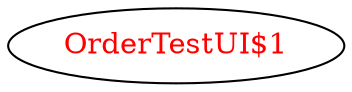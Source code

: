 digraph dependencyGraph {
 concentrate=true;
 ranksep="2.0";
 rankdir="LR"; 
 splines="ortho";
"OrderTestUI$1" [fontcolor="red"];
}